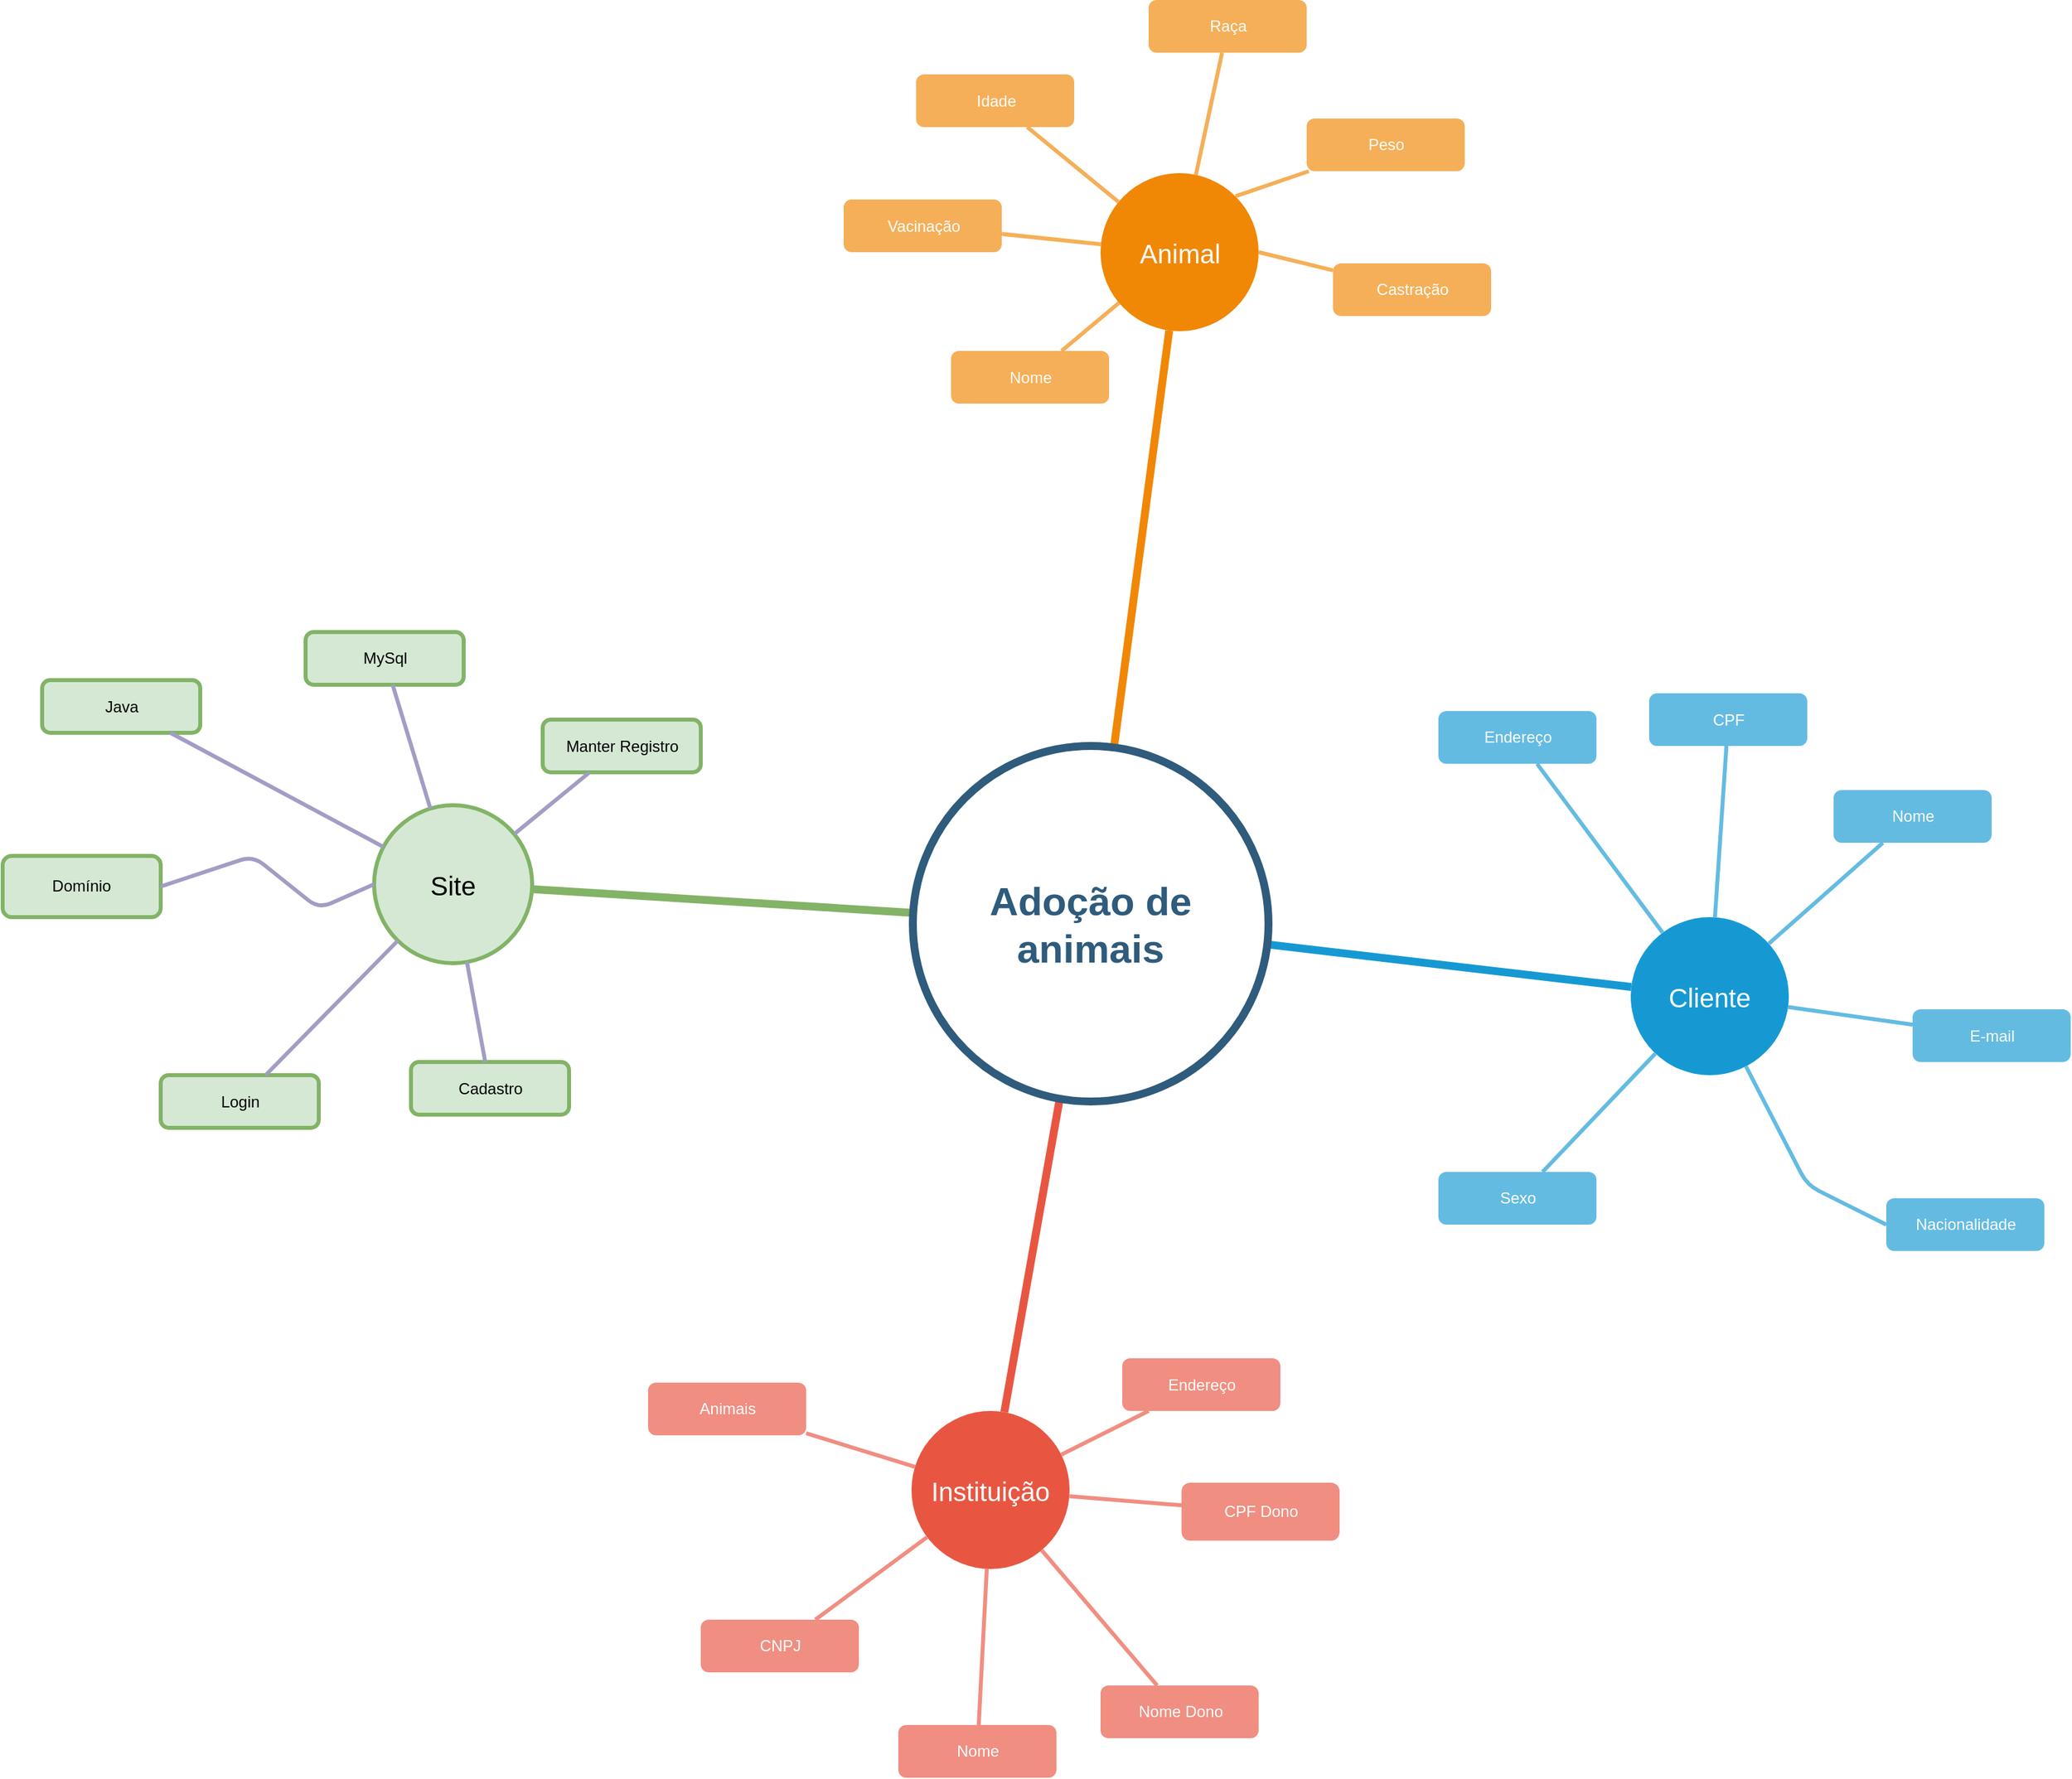 <mxfile version="20.0.3" type="device"><diagram id="6a731a19-8d31-9384-78a2-239565b7b9f0" name="Page-1"><mxGraphModel dx="2104" dy="2080" grid="1" gridSize="10" guides="1" tooltips="1" connect="1" arrows="1" fold="1" page="1" pageScale="1" pageWidth="1169" pageHeight="827" background="none" math="0" shadow="0"><root><mxCell id="0"/><mxCell id="1" parent="0"/><mxCell id="VpfFq8Tgy5D0uwHwCLLS-1542" style="edgeStyle=orthogonalEdgeStyle;rounded=0;orthogonalLoop=1;jettySize=auto;html=1;exitX=0;exitY=0;exitDx=0;exitDy=0;" edge="1" parent="1" source="1351"><mxGeometry relative="1" as="geometry"><mxPoint x="1121.353" y="258.588" as="targetPoint"/></mxGeometry></mxCell><mxCell id="1351" value="Animal" style="ellipse;whiteSpace=wrap;html=1;shadow=0;fontFamily=Helvetica;fontSize=20;fontColor=#FFFFFF;align=center;strokeWidth=3;fillColor=#F08705;strokeColor=none;gradientColor=none;" parent="1" vertex="1"><mxGeometry x="1103.5" y="241.5" width="120" height="120" as="geometry"/></mxCell><mxCell id="1353" value="Cliente" style="ellipse;whiteSpace=wrap;html=1;shadow=0;fontFamily=Helvetica;fontSize=20;fontColor=#FFFFFF;align=center;strokeWidth=3;fillColor=#1699D3;strokeColor=none;" parent="1" vertex="1"><mxGeometry x="1506" y="806.5" width="120" height="120" as="geometry"/></mxCell><mxCell id="1356" value="Instituição" style="ellipse;whiteSpace=wrap;html=1;shadow=0;fontFamily=Helvetica;fontSize=20;fontColor=#FFFFFF;align=center;strokeWidth=3;fillColor=#E85642;strokeColor=none;" parent="1" vertex="1"><mxGeometry x="960" y="1181.5" width="120" height="120" as="geometry"/></mxCell><mxCell id="1357" value="Nome" style="rounded=1;fillColor=#f5af58;strokeColor=none;strokeWidth=3;shadow=0;html=1;fontColor=#FFFFFF;" parent="1" vertex="1"><mxGeometry x="990" y="376.5" width="120" height="40" as="geometry"/></mxCell><mxCell id="1360" style="endArrow=none;strokeWidth=6;strokeColor=#f08705;html=1;" parent="1" source="1515" target="1351" edge="1"><mxGeometry relative="1" as="geometry"/></mxCell><mxCell id="1362" style="endArrow=none;strokeWidth=6;strokeColor=#1699D3;html=1;" parent="1" source="1515" target="1353" edge="1"><mxGeometry relative="1" as="geometry"><Array as="points"/></mxGeometry></mxCell><mxCell id="1363" style="endArrow=none;strokeWidth=6;strokeColor=#82b366;html=1;fillColor=#d5e8d4;" parent="1" source="1515" target="1516" edge="1"><mxGeometry relative="1" as="geometry"/></mxCell><mxCell id="1366" value="" style="edgeStyle=none;endArrow=none;strokeWidth=6;strokeColor=#E85642;html=1;" parent="1" source="1515" target="1356" edge="1"><mxGeometry x="181" y="226.5" width="100" height="100" as="geometry"><mxPoint x="181" y="326.5" as="sourcePoint"/><mxPoint x="281" y="226.5" as="targetPoint"/></mxGeometry></mxCell><mxCell id="1388" value="Vacinação" style="rounded=1;fillColor=#f5af58;strokeColor=none;strokeWidth=3;shadow=0;html=1;fontColor=#FFFFFF;" parent="1" vertex="1"><mxGeometry x="908.5" y="261.5" width="120" height="40" as="geometry"/></mxCell><mxCell id="1389" value="Idade" style="rounded=1;fillColor=#f5af58;strokeColor=none;strokeWidth=3;shadow=0;html=1;fontColor=#FFFFFF;" parent="1" vertex="1"><mxGeometry x="963.5" y="166.5" width="120" height="40" as="geometry"/></mxCell><mxCell id="1390" value="Raça" style="rounded=1;fillColor=#f5af58;strokeColor=none;strokeWidth=3;shadow=0;html=1;fontColor=#FFFFFF;" parent="1" vertex="1"><mxGeometry x="1140" y="110" width="120" height="40" as="geometry"/></mxCell><mxCell id="1391" value="Peso" style="rounded=1;fillColor=#f5af58;strokeColor=none;strokeWidth=3;shadow=0;html=1;fontColor=#FFFFFF;" parent="1" vertex="1"><mxGeometry x="1260" y="200" width="120" height="40" as="geometry"/></mxCell><mxCell id="1392" value="Castração" style="rounded=1;fillColor=#f5af58;strokeColor=none;strokeWidth=3;shadow=0;html=1;fontColor=#FFFFFF;" parent="1" vertex="1"><mxGeometry x="1280" y="310" width="120" height="40" as="geometry"/></mxCell><mxCell id="1399" value="" style="edgeStyle=none;endArrow=none;strokeWidth=3;strokeColor=#F5AF58;html=1;" parent="1" source="1351" target="1357" edge="1"><mxGeometry x="3.5" y="21.5" width="100" height="100" as="geometry"><mxPoint x="3.5" y="121.5" as="sourcePoint"/><mxPoint x="103.5" y="21.5" as="targetPoint"/></mxGeometry></mxCell><mxCell id="1400" value="" style="edgeStyle=none;endArrow=none;strokeWidth=3;strokeColor=#F5AF58;html=1;" parent="1" source="1351" target="1388" edge="1"><mxGeometry x="3.5" y="21.5" width="100" height="100" as="geometry"><mxPoint x="3.5" y="121.5" as="sourcePoint"/><mxPoint x="103.5" y="21.5" as="targetPoint"/></mxGeometry></mxCell><mxCell id="1401" value="" style="edgeStyle=none;endArrow=none;strokeWidth=3;strokeColor=#F5AF58;html=1;" parent="1" source="1351" target="1389" edge="1"><mxGeometry x="3.5" y="21.5" width="100" height="100" as="geometry"><mxPoint x="3.5" y="121.5" as="sourcePoint"/><mxPoint x="103.5" y="21.5" as="targetPoint"/></mxGeometry></mxCell><mxCell id="1402" value="" style="edgeStyle=none;endArrow=none;strokeWidth=3;strokeColor=#F5AF58;html=1;" parent="1" source="1351" target="1390" edge="1"><mxGeometry x="3.5" y="21.5" width="100" height="100" as="geometry"><mxPoint x="3.5" y="121.5" as="sourcePoint"/><mxPoint x="103.5" y="21.5" as="targetPoint"/></mxGeometry></mxCell><mxCell id="1403" value="" style="edgeStyle=none;endArrow=none;strokeWidth=3;strokeColor=#F5AF58;html=1;exitX=1;exitY=0;exitDx=0;exitDy=0;" parent="1" source="1351" target="1391" edge="1"><mxGeometry x="3.5" y="21.5" width="100" height="100" as="geometry"><mxPoint x="3.5" y="121.5" as="sourcePoint"/><mxPoint x="103.5" y="21.5" as="targetPoint"/></mxGeometry></mxCell><mxCell id="1404" value="" style="edgeStyle=none;endArrow=none;strokeWidth=3;strokeColor=#F5AF58;html=1;exitX=1;exitY=0.5;exitDx=0;exitDy=0;" parent="1" source="1351" target="1392" edge="1"><mxGeometry x="3.5" y="21.5" width="100" height="100" as="geometry"><mxPoint x="1230" y="310" as="sourcePoint"/><mxPoint x="103.5" y="21.5" as="targetPoint"/></mxGeometry></mxCell><mxCell id="1441" value="CPF" style="rounded=1;fillColor=#64BBE2;strokeColor=none;strokeWidth=3;shadow=0;html=1;fontColor=#FFFFFF;" parent="1" vertex="1"><mxGeometry x="1520" y="636.5" width="120" height="40" as="geometry"/></mxCell><mxCell id="1442" value="Endereço" style="rounded=1;fillColor=#64BBE2;strokeColor=none;strokeWidth=3;shadow=0;html=1;fontColor=#FFFFFF;" parent="1" vertex="1"><mxGeometry x="1360" y="650" width="120" height="40" as="geometry"/></mxCell><mxCell id="1443" value="Nome" style="rounded=1;fillColor=#64BBE2;strokeColor=none;strokeWidth=3;shadow=0;html=1;fontColor=#FFFFFF;" parent="1" vertex="1"><mxGeometry x="1660" y="710" width="120" height="40" as="geometry"/></mxCell><mxCell id="1444" value="E-mail" style="rounded=1;fillColor=#64BBE2;strokeColor=none;strokeWidth=3;shadow=0;html=1;fontColor=#FFFFFF;" parent="1" vertex="1"><mxGeometry x="1720" y="876.5" width="120" height="40" as="geometry"/></mxCell><mxCell id="1445" value="Sexo" style="rounded=1;fillColor=#64BBE2;strokeColor=none;strokeWidth=3;shadow=0;html=1;fontColor=#FFFFFF;" parent="1" vertex="1"><mxGeometry x="1360" y="1000" width="120" height="40" as="geometry"/></mxCell><mxCell id="1452" value="" style="edgeStyle=none;endArrow=none;strokeWidth=3;strokeColor=#64BBE2;html=1;" parent="1" source="1353" target="1442" edge="1"><mxGeometry x="-454" y="196.5" width="100" height="100" as="geometry"><mxPoint x="-454" y="296.5" as="sourcePoint"/><mxPoint x="-354" y="196.5" as="targetPoint"/></mxGeometry></mxCell><mxCell id="1453" value="" style="edgeStyle=none;endArrow=none;strokeWidth=3;strokeColor=#64BBE2;html=1;" parent="1" source="1353" target="1441" edge="1"><mxGeometry x="-454" y="196.5" width="100" height="100" as="geometry"><mxPoint x="-454" y="296.5" as="sourcePoint"/><mxPoint x="-354" y="196.5" as="targetPoint"/></mxGeometry></mxCell><mxCell id="1454" value="" style="edgeStyle=none;endArrow=none;strokeWidth=3;strokeColor=#64BBE2;html=1;" parent="1" source="1353" target="1443" edge="1"><mxGeometry x="-454" y="196.5" width="100" height="100" as="geometry"><mxPoint x="-454" y="296.5" as="sourcePoint"/><mxPoint x="-354" y="196.5" as="targetPoint"/></mxGeometry></mxCell><mxCell id="1455" value="" style="edgeStyle=none;endArrow=none;strokeWidth=3;strokeColor=#64BBE2;html=1;" parent="1" source="1353" target="1444" edge="1"><mxGeometry x="-454" y="196.5" width="100" height="100" as="geometry"><mxPoint x="-454" y="296.5" as="sourcePoint"/><mxPoint x="-354" y="196.5" as="targetPoint"/></mxGeometry></mxCell><mxCell id="1456" value="" style="edgeStyle=none;endArrow=none;strokeWidth=3;strokeColor=#64BBE2;html=1;" parent="1" source="1353" target="1445" edge="1"><mxGeometry x="-454" y="196.5" width="100" height="100" as="geometry"><mxPoint x="-454" y="296.5" as="sourcePoint"/><mxPoint x="-354" y="196.5" as="targetPoint"/></mxGeometry></mxCell><mxCell id="1490" value="Endereço" style="rounded=1;fillColor=#f08e81;strokeColor=none;strokeWidth=3;shadow=0;html=1;fontColor=#FFFFFF;" parent="1" vertex="1"><mxGeometry x="1120" y="1141.5" width="120" height="40" as="geometry"/></mxCell><mxCell id="1492" value="Animais" style="rounded=1;fillColor=#f08e81;strokeColor=none;strokeWidth=3;shadow=0;html=1;fontColor=#FFFFFF;" parent="1" vertex="1"><mxGeometry x="760" y="1160" width="120" height="40" as="geometry"/></mxCell><mxCell id="1497" value="CNPJ" style="rounded=1;fillColor=#f08e81;strokeColor=none;strokeWidth=3;shadow=0;html=1;fontColor=#FFFFFF;" parent="1" vertex="1"><mxGeometry x="800" y="1340" width="120" height="40" as="geometry"/></mxCell><mxCell id="1499" value="Nome" style="rounded=1;fillColor=#f08e81;strokeColor=none;strokeWidth=3;shadow=0;html=1;fontColor=#FFFFFF;" parent="1" vertex="1"><mxGeometry x="950" y="1420" width="120" height="40" as="geometry"/></mxCell><mxCell id="1500" value="Nome Dono" style="rounded=1;fillColor=#f08e81;strokeColor=none;strokeWidth=3;shadow=0;html=1;fontColor=#FFFFFF;" parent="1" vertex="1"><mxGeometry x="1103.5" y="1390" width="120" height="40" as="geometry"/></mxCell><mxCell id="1501" value="CPF Dono" style="rounded=1;fillColor=#f08e81;strokeColor=none;strokeWidth=3;shadow=0;html=1;fontColor=#FFFFFF;" parent="1" vertex="1"><mxGeometry x="1165" y="1236" width="120" height="44" as="geometry"/></mxCell><mxCell id="1502" value="" style="edgeStyle=none;endArrow=none;strokeWidth=3;strokeColor=#F08E81;html=1;" parent="1" source="1356" target="1501" edge="1"><mxGeometry x="570" y="101.5" width="100" height="100" as="geometry"><mxPoint x="570" y="201.5" as="sourcePoint"/><mxPoint x="670" y="101.5" as="targetPoint"/></mxGeometry></mxCell><mxCell id="1503" value="" style="edgeStyle=none;endArrow=none;strokeWidth=3;strokeColor=#F08E81;html=1;" parent="1" source="1356" target="1490" edge="1"><mxGeometry x="570" y="101.5" width="100" height="100" as="geometry"><mxPoint x="570" y="201.5" as="sourcePoint"/><mxPoint x="670" y="101.5" as="targetPoint"/></mxGeometry></mxCell><mxCell id="1505" value="" style="edgeStyle=none;endArrow=none;strokeWidth=3;strokeColor=#F08E81;html=1;" parent="1" source="1356" target="1492" edge="1"><mxGeometry x="570" y="101.5" width="100" height="100" as="geometry"><mxPoint x="570" y="201.5" as="sourcePoint"/><mxPoint x="670" y="101.5" as="targetPoint"/></mxGeometry></mxCell><mxCell id="1510" value="" style="edgeStyle=none;endArrow=none;strokeWidth=3;strokeColor=#F08E81;html=1;" parent="1" source="1356" target="1497" edge="1"><mxGeometry x="570" y="101.5" width="100" height="100" as="geometry"><mxPoint x="570" y="201.5" as="sourcePoint"/><mxPoint x="670" y="101.5" as="targetPoint"/></mxGeometry></mxCell><mxCell id="1512" value="" style="edgeStyle=none;endArrow=none;strokeWidth=3;strokeColor=#F08E81;html=1;" parent="1" source="1356" target="1499" edge="1"><mxGeometry x="570" y="101.5" width="100" height="100" as="geometry"><mxPoint x="570" y="201.5" as="sourcePoint"/><mxPoint x="670" y="101.5" as="targetPoint"/></mxGeometry></mxCell><mxCell id="1513" value="" style="edgeStyle=none;endArrow=none;strokeWidth=3;strokeColor=#F08E81;html=1;" parent="1" source="1356" target="1500" edge="1"><mxGeometry x="570" y="101.5" width="100" height="100" as="geometry"><mxPoint x="570" y="201.5" as="sourcePoint"/><mxPoint x="670" y="101.5" as="targetPoint"/></mxGeometry></mxCell><mxCell id="1515" value="Adoção de animais" style="ellipse;whiteSpace=wrap;html=1;shadow=0;fontFamily=Helvetica;fontSize=30;fontColor=#2F5B7C;align=center;strokeColor=#2F5B7C;strokeWidth=6;fillColor=#FFFFFF;fontStyle=1;gradientColor=none;" parent="1" vertex="1"><mxGeometry x="961" y="676.5" width="270" height="270" as="geometry"/></mxCell><mxCell id="1516" value="Site" style="ellipse;whiteSpace=wrap;html=1;shadow=0;fontFamily=Helvetica;fontSize=20;align=center;strokeWidth=3;fillColor=#d5e8d4;strokeColor=#82b366;" parent="1" vertex="1"><mxGeometry x="552" y="721.5" width="120" height="120" as="geometry"/></mxCell><mxCell id="1517" value="Login" style="rounded=1;fillColor=#d5e8d4;strokeColor=#82b366;strokeWidth=3;shadow=0;html=1;" parent="1" vertex="1"><mxGeometry x="390" y="926.5" width="120" height="40" as="geometry"/></mxCell><mxCell id="1518" value="Java" style="rounded=1;fillColor=#d5e8d4;strokeColor=#82b366;strokeWidth=3;shadow=0;html=1;" parent="1" vertex="1"><mxGeometry x="300" y="626.5" width="120" height="40" as="geometry"/></mxCell><mxCell id="1519" value="MySql" style="rounded=1;fillColor=#d5e8d4;strokeColor=#82b366;strokeWidth=3;shadow=0;html=1;" parent="1" vertex="1"><mxGeometry x="500" y="590" width="120" height="40" as="geometry"/></mxCell><mxCell id="1520" value="Cadastro" style="rounded=1;fillColor=#d5e8d4;strokeColor=#82b366;strokeWidth=3;shadow=0;html=1;" parent="1" vertex="1"><mxGeometry x="580" y="916.5" width="120" height="40" as="geometry"/></mxCell><mxCell id="1521" value="Manter Registro" style="rounded=1;fillColor=#d5e8d4;strokeColor=#82b366;strokeWidth=3;shadow=0;html=1;" parent="1" vertex="1"><mxGeometry x="680" y="656.5" width="120" height="40" as="geometry"/></mxCell><mxCell id="1528" value="" style="edgeStyle=none;endArrow=none;strokeWidth=3;strokeColor=#A29DC5;html=1;" parent="1" source="1516" target="1517" edge="1"><mxGeometry x="-1258" y="-303.5" width="100" height="100" as="geometry"><mxPoint x="-1258" y="-203.5" as="sourcePoint"/><mxPoint x="-1158" y="-303.5" as="targetPoint"/></mxGeometry></mxCell><mxCell id="1530" value="" style="edgeStyle=none;endArrow=none;strokeWidth=3;strokeColor=#A29DC5;html=1;" parent="1" source="1516" target="1518" edge="1"><mxGeometry x="-1258" y="-303.5" width="100" height="100" as="geometry"><mxPoint x="-1258" y="-203.5" as="sourcePoint"/><mxPoint x="-1158" y="-303.5" as="targetPoint"/></mxGeometry></mxCell><mxCell id="1531" value="" style="edgeStyle=none;endArrow=none;strokeWidth=3;strokeColor=#A29DC5;html=1;" parent="1" source="1516" target="1519" edge="1"><mxGeometry x="-1258" y="-303.5" width="100" height="100" as="geometry"><mxPoint x="-1258" y="-203.5" as="sourcePoint"/><mxPoint x="-1158" y="-303.5" as="targetPoint"/></mxGeometry></mxCell><mxCell id="1532" value="" style="edgeStyle=none;endArrow=none;strokeWidth=3;strokeColor=#A29DC5;html=1;" parent="1" source="1516" target="1520" edge="1"><mxGeometry x="-1258" y="-303.5" width="100" height="100" as="geometry"><mxPoint x="-1258" y="-203.5" as="sourcePoint"/><mxPoint x="-1158" y="-303.5" as="targetPoint"/></mxGeometry></mxCell><mxCell id="1533" value="" style="edgeStyle=none;endArrow=none;strokeWidth=3;strokeColor=#A29DC5;html=1;" parent="1" source="1516" target="1521" edge="1"><mxGeometry x="-1258" y="-303.5" width="100" height="100" as="geometry"><mxPoint x="-1258" y="-203.5" as="sourcePoint"/><mxPoint x="-1158" y="-303.5" as="targetPoint"/></mxGeometry></mxCell><mxCell id="VpfFq8Tgy5D0uwHwCLLS-1546" value="Domínio" style="rounded=1;whiteSpace=wrap;html=1;fillColor=#d5e8d4;strokeColor=#82b366;strokeWidth=3;" vertex="1" parent="1"><mxGeometry x="270" y="760" width="120" height="46.5" as="geometry"/></mxCell><mxCell id="VpfFq8Tgy5D0uwHwCLLS-1547" value="" style="edgeStyle=none;endArrow=none;strokeWidth=3;strokeColor=#A29DC5;html=1;entryX=1;entryY=0.5;entryDx=0;entryDy=0;exitX=0;exitY=0.5;exitDx=0;exitDy=0;" edge="1" parent="1" source="1516" target="VpfFq8Tgy5D0uwHwCLLS-1546"><mxGeometry x="-1248" y="-293.5" width="100" height="100" as="geometry"><mxPoint x="569.051" y="763.28" as="sourcePoint"/><mxPoint x="407.333" y="676.5" as="targetPoint"/><Array as="points"><mxPoint x="510" y="800"/><mxPoint x="460" y="760"/></Array></mxGeometry></mxCell><mxCell id="VpfFq8Tgy5D0uwHwCLLS-1551" value="" style="edgeStyle=none;endArrow=none;strokeWidth=3;strokeColor=#64BBE2;html=1;exitX=0;exitY=0.5;exitDx=0;exitDy=0;" edge="1" parent="1" source="VpfFq8Tgy5D0uwHwCLLS-1552" target="1353"><mxGeometry x="-105.33" y="-3.5" width="100" height="100" as="geometry"><mxPoint x="1690" y="1030" as="sourcePoint"/><mxPoint x="1570" y="940" as="targetPoint"/><Array as="points"><mxPoint x="1640" y="1010"/></Array></mxGeometry></mxCell><mxCell id="VpfFq8Tgy5D0uwHwCLLS-1552" value="Nacionalidade" style="rounded=1;fillColor=#64BBE2;strokeColor=none;strokeWidth=3;shadow=0;html=1;fontColor=#FFFFFF;" vertex="1" parent="1"><mxGeometry x="1700" y="1020" width="120" height="40" as="geometry"/></mxCell></root></mxGraphModel></diagram></mxfile>